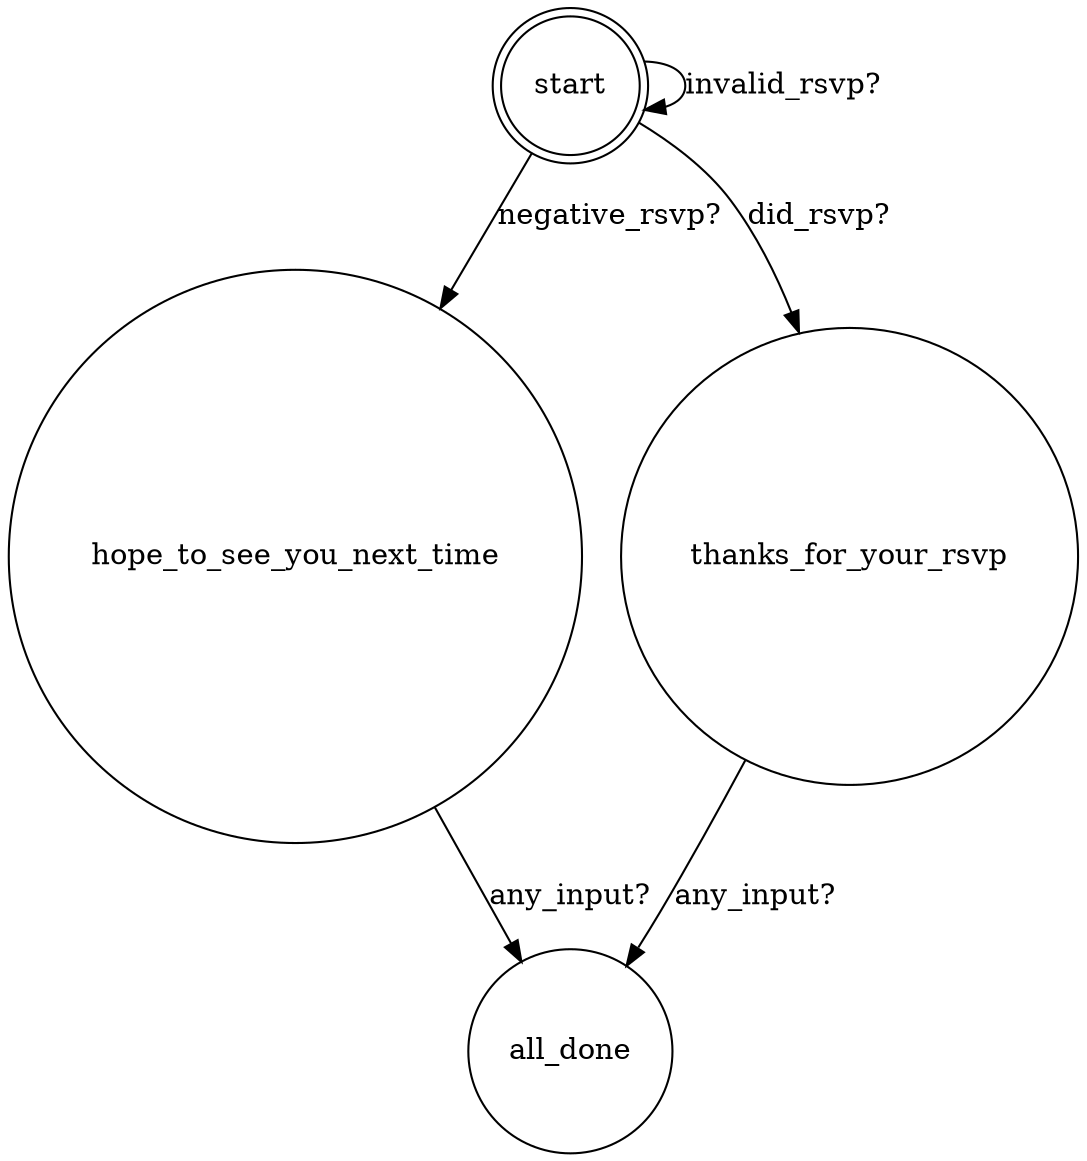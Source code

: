 digraph {
  "hope_to_see_you_next_time" [ shape = circle ]; 
  "hope_to_see_you_next_time" -> "all_done" [ label = "any_input?" ];
  "all_done" [ shape = circle ]; 
  "start" [ shape = doublecircle ]; 
  "start" -> "start" [ label = "invalid_rsvp?" ];
  "start" -> "thanks_for_your_rsvp" [ label = "did_rsvp?" ];
  "start" -> "hope_to_see_you_next_time" [ label = "negative_rsvp?" ];
  "thanks_for_your_rsvp" [ shape = circle ]; 
  "thanks_for_your_rsvp" -> "all_done" [ label = "any_input?" ];
}
